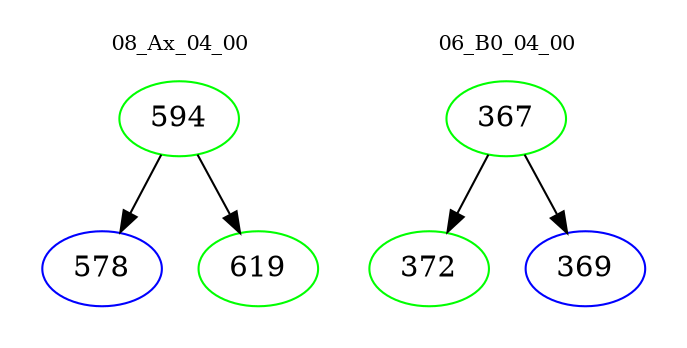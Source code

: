 digraph{
subgraph cluster_0 {
color = white
label = "08_Ax_04_00";
fontsize=10;
T0_594 [label="594", color="green"]
T0_594 -> T0_578 [color="black"]
T0_578 [label="578", color="blue"]
T0_594 -> T0_619 [color="black"]
T0_619 [label="619", color="green"]
}
subgraph cluster_1 {
color = white
label = "06_B0_04_00";
fontsize=10;
T1_367 [label="367", color="green"]
T1_367 -> T1_372 [color="black"]
T1_372 [label="372", color="green"]
T1_367 -> T1_369 [color="black"]
T1_369 [label="369", color="blue"]
}
}

